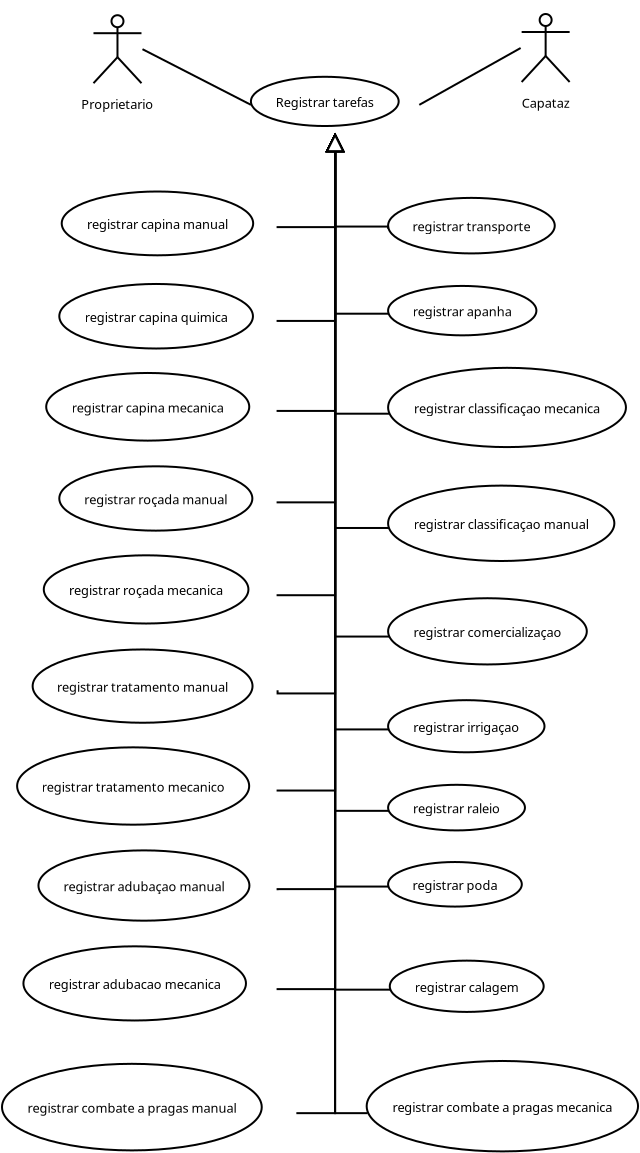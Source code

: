 <?xml version="1.0"?>
<diagram xmlns:dia="http://www.lysator.liu.se/~alla/dia/">
  <diagramdata>
    <attribute name="background">
      <color val="#ffffff"/>
    </attribute>
    <attribute name="paper">
      <composite type="paper">
        <attribute name="name">
          <string>#A4#</string>
        </attribute>
        <attribute name="tmargin">
          <real val="2.82"/>
        </attribute>
        <attribute name="bmargin">
          <real val="2.82"/>
        </attribute>
        <attribute name="lmargin">
          <real val="2.82"/>
        </attribute>
        <attribute name="rmargin">
          <real val="2.82"/>
        </attribute>
        <attribute name="is_portrait">
          <boolean val="true"/>
        </attribute>
        <attribute name="scaling">
          <real val="1"/>
        </attribute>
        <attribute name="fitto">
          <boolean val="false"/>
        </attribute>
      </composite>
    </attribute>
    <attribute name="grid">
      <composite type="grid">
        <attribute name="width_x">
          <real val="1"/>
        </attribute>
        <attribute name="width_y">
          <real val="1"/>
        </attribute>
        <attribute name="visible_x">
          <int val="1"/>
        </attribute>
        <attribute name="visible_y">
          <int val="1"/>
        </attribute>
      </composite>
    </attribute>
    <attribute name="guides">
      <composite type="guides">
        <attribute name="hguides"/>
        <attribute name="vguides"/>
      </composite>
    </attribute>
  </diagramdata>
  <layer name="Background" visible="true">
    <object type="UML - Actor" version="0" id="O0">
      <attribute name="obj_pos">
        <point val="31.828,2.65"/>
      </attribute>
      <attribute name="obj_bb">
        <rectangle val="29.692,0.35;33.965,5.91"/>
      </attribute>
      <attribute name="elem_corner">
        <point val="30.578,0.35"/>
      </attribute>
      <attribute name="elem_width">
        <real val="2.5"/>
      </attribute>
      <attribute name="elem_height">
        <real val="4.6"/>
      </attribute>
      <attribute name="text">
        <composite type="text">
          <attribute name="string">
            <string>#Proprietario#</string>
          </attribute>
          <attribute name="font">
            <font name="Helvetica"/>
          </attribute>
          <attribute name="height">
            <real val="0.8"/>
          </attribute>
          <attribute name="pos">
            <point val="31.828,5.75"/>
          </attribute>
          <attribute name="color">
            <color val="#000000"/>
          </attribute>
          <attribute name="alignment">
            <enum val="1"/>
          </attribute>
        </composite>
      </attribute>
    </object>
    <object type="UML - Usecase" version="0" id="O1">
      <attribute name="obj_pos">
        <point val="38.5,4.029"/>
      </attribute>
      <attribute name="obj_bb">
        <rectangle val="38.5,4.029;46.918,6.835"/>
      </attribute>
      <attribute name="elem_corner">
        <point val="38.5,4.029"/>
      </attribute>
      <attribute name="elem_width">
        <real val="8.418"/>
      </attribute>
      <attribute name="elem_height">
        <real val="2.806"/>
      </attribute>
      <attribute name="text">
        <composite type="text">
          <attribute name="string">
            <string>#Registrar tarefas#</string>
          </attribute>
          <attribute name="font">
            <font name="Helvetica"/>
          </attribute>
          <attribute name="height">
            <real val="0.8"/>
          </attribute>
          <attribute name="pos">
            <point val="42.709,5.672"/>
          </attribute>
          <attribute name="color">
            <color val="#000000"/>
          </attribute>
          <attribute name="alignment">
            <enum val="1"/>
          </attribute>
        </composite>
      </attribute>
      <attribute name="textout">
        <boolean val="false"/>
      </attribute>
      <attribute name="collaboration">
        <boolean val="false"/>
      </attribute>
    </object>
    <object type="Standard - Line" version="0" id="O2">
      <attribute name="obj_pos">
        <point val="38.5,5.432"/>
      </attribute>
      <attribute name="obj_bb">
        <rectangle val="33.029,2.6;38.55,5.482"/>
      </attribute>
      <attribute name="conn_endpoints">
        <point val="38.5,5.432"/>
        <point val="33.078,2.65"/>
      </attribute>
      <attribute name="numcp">
        <int val="1"/>
      </attribute>
      <connections>
        <connection handle="0" to="O1" connection="3"/>
        <connection handle="1" to="O0" connection="4"/>
      </connections>
    </object>
    <object type="UML - Usecase" version="0" id="O3">
      <attribute name="obj_pos">
        <point val="29.04,9.765"/>
      </attribute>
      <attribute name="obj_bb">
        <rectangle val="29.04,9.765;39.833,13.363"/>
      </attribute>
      <attribute name="elem_corner">
        <point val="29.04,9.765"/>
      </attribute>
      <attribute name="elem_width">
        <real val="10.793"/>
      </attribute>
      <attribute name="elem_height">
        <real val="3.598"/>
      </attribute>
      <attribute name="text">
        <composite type="text">
          <attribute name="string">
            <string>#registrar capina manual#</string>
          </attribute>
          <attribute name="font">
            <font name="Helvetica"/>
          </attribute>
          <attribute name="height">
            <real val="0.8"/>
          </attribute>
          <attribute name="pos">
            <point val="34.437,11.804"/>
          </attribute>
          <attribute name="color">
            <color val="#000000"/>
          </attribute>
          <attribute name="alignment">
            <enum val="1"/>
          </attribute>
        </composite>
      </attribute>
      <attribute name="textout">
        <boolean val="false"/>
      </attribute>
      <attribute name="collaboration">
        <boolean val="false"/>
      </attribute>
    </object>
    <object type="UML - Usecase" version="0" id="O4">
      <attribute name="obj_pos">
        <point val="28.919,14.388"/>
      </attribute>
      <attribute name="obj_bb">
        <rectangle val="28.919,14.388;39.833,18.026"/>
      </attribute>
      <attribute name="elem_corner">
        <point val="28.919,14.388"/>
      </attribute>
      <attribute name="elem_width">
        <real val="10.914"/>
      </attribute>
      <attribute name="elem_height">
        <real val="3.638"/>
      </attribute>
      <attribute name="text">
        <composite type="text">
          <attribute name="string">
            <string>#registrar capina quimica#</string>
          </attribute>
          <attribute name="font">
            <font name="Helvetica"/>
          </attribute>
          <attribute name="height">
            <real val="0.8"/>
          </attribute>
          <attribute name="pos">
            <point val="34.376,16.447"/>
          </attribute>
          <attribute name="color">
            <color val="#000000"/>
          </attribute>
          <attribute name="alignment">
            <enum val="1"/>
          </attribute>
        </composite>
      </attribute>
      <attribute name="textout">
        <boolean val="false"/>
      </attribute>
      <attribute name="collaboration">
        <boolean val="false"/>
      </attribute>
    </object>
    <object type="UML - Usecase" version="0" id="O5">
      <attribute name="obj_pos">
        <point val="28.264,18.838"/>
      </attribute>
      <attribute name="obj_bb">
        <rectangle val="28.264,18.838;39.833,22.694"/>
      </attribute>
      <attribute name="elem_corner">
        <point val="28.264,18.838"/>
      </attribute>
      <attribute name="elem_width">
        <real val="11.569"/>
      </attribute>
      <attribute name="elem_height">
        <real val="3.856"/>
      </attribute>
      <attribute name="text">
        <composite type="text">
          <attribute name="string">
            <string>#registrar capina mecanica#</string>
          </attribute>
          <attribute name="font">
            <font name="Helvetica"/>
          </attribute>
          <attribute name="height">
            <real val="0.8"/>
          </attribute>
          <attribute name="pos">
            <point val="34.049,21.006"/>
          </attribute>
          <attribute name="color">
            <color val="#000000"/>
          </attribute>
          <attribute name="alignment">
            <enum val="1"/>
          </attribute>
        </composite>
      </attribute>
      <attribute name="textout">
        <boolean val="false"/>
      </attribute>
      <attribute name="collaboration">
        <boolean val="false"/>
      </attribute>
    </object>
    <object type="UML - Usecase" version="0" id="O6">
      <attribute name="obj_pos">
        <point val="28.919,23.505"/>
      </attribute>
      <attribute name="obj_bb">
        <rectangle val="28.919,23.505;39.833,27.143"/>
      </attribute>
      <attribute name="elem_corner">
        <point val="28.919,23.505"/>
      </attribute>
      <attribute name="elem_width">
        <real val="10.914"/>
      </attribute>
      <attribute name="elem_height">
        <real val="3.638"/>
      </attribute>
      <attribute name="text">
        <composite type="text">
          <attribute name="string">
            <string>#registrar ro&#231;ada manual#</string>
          </attribute>
          <attribute name="font">
            <font name="Helvetica"/>
          </attribute>
          <attribute name="height">
            <real val="0.8"/>
          </attribute>
          <attribute name="pos">
            <point val="34.376,25.564"/>
          </attribute>
          <attribute name="color">
            <color val="#000000"/>
          </attribute>
          <attribute name="alignment">
            <enum val="1"/>
          </attribute>
        </composite>
      </attribute>
      <attribute name="textout">
        <boolean val="false"/>
      </attribute>
      <attribute name="collaboration">
        <boolean val="false"/>
      </attribute>
    </object>
    <object type="UML - Usecase" version="0" id="O7">
      <attribute name="obj_pos">
        <point val="28.143,27.955"/>
      </attribute>
      <attribute name="obj_bb">
        <rectangle val="28.143,27.955;39.833,31.851"/>
      </attribute>
      <attribute name="elem_corner">
        <point val="28.143,27.955"/>
      </attribute>
      <attribute name="elem_width">
        <real val="11.69"/>
      </attribute>
      <attribute name="elem_height">
        <real val="3.897"/>
      </attribute>
      <attribute name="text">
        <composite type="text">
          <attribute name="string">
            <string>#registrar ro&#231;ada mecanica#</string>
          </attribute>
          <attribute name="font">
            <font name="Helvetica"/>
          </attribute>
          <attribute name="height">
            <real val="0.8"/>
          </attribute>
          <attribute name="pos">
            <point val="33.988,30.143"/>
          </attribute>
          <attribute name="color">
            <color val="#000000"/>
          </attribute>
          <attribute name="alignment">
            <enum val="1"/>
          </attribute>
        </composite>
      </attribute>
      <attribute name="textout">
        <boolean val="false"/>
      </attribute>
      <attribute name="collaboration">
        <boolean val="false"/>
      </attribute>
    </object>
    <object type="UML - Usecase" version="0" id="O8">
      <attribute name="obj_pos">
        <point val="45.359,10.084"/>
      </attribute>
      <attribute name="obj_bb">
        <rectangle val="45.359,10.084;54.601,13.165"/>
      </attribute>
      <attribute name="elem_corner">
        <point val="45.359,10.084"/>
      </attribute>
      <attribute name="elem_width">
        <real val="9.242"/>
      </attribute>
      <attribute name="elem_height">
        <real val="3.081"/>
      </attribute>
      <attribute name="text">
        <composite type="text">
          <attribute name="string">
            <string>#registrar transporte#</string>
          </attribute>
          <attribute name="font">
            <font name="Helvetica"/>
          </attribute>
          <attribute name="height">
            <real val="0.8"/>
          </attribute>
          <attribute name="pos">
            <point val="49.98,11.864"/>
          </attribute>
          <attribute name="color">
            <color val="#000000"/>
          </attribute>
          <attribute name="alignment">
            <enum val="1"/>
          </attribute>
        </composite>
      </attribute>
      <attribute name="textout">
        <boolean val="false"/>
      </attribute>
      <attribute name="collaboration">
        <boolean val="false"/>
      </attribute>
    </object>
    <object type="UML - Usecase" version="0" id="O9">
      <attribute name="obj_pos">
        <point val="45.359,14.486"/>
      </attribute>
      <attribute name="obj_bb">
        <rectangle val="45.359,14.486;53.68,17.26"/>
      </attribute>
      <attribute name="elem_corner">
        <point val="45.359,14.486"/>
      </attribute>
      <attribute name="elem_width">
        <real val="8.321"/>
      </attribute>
      <attribute name="elem_height">
        <real val="2.774"/>
      </attribute>
      <attribute name="text">
        <composite type="text">
          <attribute name="string">
            <string>#registrar apanha#</string>
          </attribute>
          <attribute name="font">
            <font name="Helvetica"/>
          </attribute>
          <attribute name="height">
            <real val="0.8"/>
          </attribute>
          <attribute name="pos">
            <point val="49.519,16.113"/>
          </attribute>
          <attribute name="color">
            <color val="#000000"/>
          </attribute>
          <attribute name="alignment">
            <enum val="1"/>
          </attribute>
        </composite>
      </attribute>
      <attribute name="textout">
        <boolean val="false"/>
      </attribute>
      <attribute name="collaboration">
        <boolean val="false"/>
      </attribute>
    </object>
    <object type="UML - Generalization" version="0" id="O10">
      <attribute name="obj_pos">
        <point val="42.709,6.835"/>
      </attribute>
      <attribute name="obj_bb">
        <rectangle val="38.983,5.985;43.559,12.414"/>
      </attribute>
      <attribute name="orth_points">
        <point val="42.709,6.835"/>
        <point val="42.709,11.546"/>
        <point val="39.833,11.546"/>
        <point val="39.833,11.564"/>
      </attribute>
      <attribute name="orth_orient">
        <enum val="1"/>
        <enum val="0"/>
        <enum val="1"/>
      </attribute>
      <attribute name="name">
        <string/>
      </attribute>
      <attribute name="stereotype">
        <string/>
      </attribute>
      <connections>
        <connection handle="0" to="O1" connection="6"/>
        <connection handle="1" to="O3" connection="4"/>
      </connections>
    </object>
    <object type="UML - Generalization" version="0" id="O11">
      <attribute name="obj_pos">
        <point val="42.709,6.835"/>
      </attribute>
      <attribute name="obj_bb">
        <rectangle val="38.983,5.985;43.559,21.616"/>
      </attribute>
      <attribute name="orth_points">
        <point val="42.709,6.835"/>
        <point val="42.709,20.736"/>
        <point val="39.833,20.736"/>
        <point val="39.833,20.766"/>
      </attribute>
      <attribute name="orth_orient">
        <enum val="1"/>
        <enum val="0"/>
        <enum val="1"/>
      </attribute>
      <attribute name="name">
        <string/>
      </attribute>
      <attribute name="stereotype">
        <string/>
      </attribute>
      <connections>
        <connection handle="0" to="O1" connection="6"/>
        <connection handle="1" to="O5" connection="4"/>
      </connections>
    </object>
    <object type="UML - Generalization" version="0" id="O12">
      <attribute name="obj_pos">
        <point val="42.709,6.835"/>
      </attribute>
      <attribute name="obj_bb">
        <rectangle val="38.983,5.985;43.559,17.086"/>
      </attribute>
      <attribute name="orth_points">
        <point val="42.709,6.835"/>
        <point val="42.709,16.236"/>
        <point val="39.833,16.236"/>
        <point val="39.833,16.207"/>
      </attribute>
      <attribute name="orth_orient">
        <enum val="1"/>
        <enum val="0"/>
        <enum val="1"/>
      </attribute>
      <attribute name="name">
        <string/>
      </attribute>
      <attribute name="stereotype">
        <string/>
      </attribute>
      <connections>
        <connection handle="0" to="O1" connection="6"/>
        <connection handle="1" to="O4" connection="4"/>
      </connections>
    </object>
    <object type="UML - Generalization" version="0" id="O13">
      <attribute name="obj_pos">
        <point val="42.709,6.835"/>
      </attribute>
      <attribute name="obj_bb">
        <rectangle val="38.983,5.985;43.559,26.174"/>
      </attribute>
      <attribute name="orth_points">
        <point val="42.709,6.835"/>
        <point val="42.709,25.308"/>
        <point val="39.833,25.308"/>
        <point val="39.833,25.324"/>
      </attribute>
      <attribute name="orth_orient">
        <enum val="1"/>
        <enum val="0"/>
        <enum val="1"/>
      </attribute>
      <attribute name="name">
        <string/>
      </attribute>
      <attribute name="stereotype">
        <string/>
      </attribute>
      <connections>
        <connection handle="0" to="O1" connection="6"/>
        <connection handle="1" to="O6" connection="4"/>
      </connections>
    </object>
    <object type="UML - Generalization" version="0" id="O14">
      <attribute name="obj_pos">
        <point val="42.709,6.835"/>
      </attribute>
      <attribute name="obj_bb">
        <rectangle val="38.983,5.985;43.559,30.801"/>
      </attribute>
      <attribute name="orth_points">
        <point val="42.709,6.835"/>
        <point val="42.709,29.951"/>
        <point val="39.833,29.951"/>
        <point val="39.833,29.903"/>
      </attribute>
      <attribute name="orth_orient">
        <enum val="1"/>
        <enum val="0"/>
        <enum val="1"/>
      </attribute>
      <attribute name="name">
        <string/>
      </attribute>
      <attribute name="stereotype">
        <string/>
      </attribute>
      <connections>
        <connection handle="0" to="O1" connection="6"/>
        <connection handle="1" to="O7" connection="4"/>
      </connections>
    </object>
    <object type="UML - Generalization" version="0" id="O15">
      <attribute name="obj_pos">
        <point val="42.709,6.835"/>
      </attribute>
      <attribute name="obj_bb">
        <rectangle val="41.859,5.985;46.209,12.474"/>
      </attribute>
      <attribute name="orth_points">
        <point val="42.709,6.835"/>
        <point val="42.709,11.518"/>
        <point val="45.359,11.518"/>
        <point val="45.359,11.624"/>
      </attribute>
      <attribute name="orth_orient">
        <enum val="1"/>
        <enum val="0"/>
        <enum val="1"/>
      </attribute>
      <attribute name="name">
        <string/>
      </attribute>
      <attribute name="stereotype">
        <string/>
      </attribute>
      <connections>
        <connection handle="0" to="O1" connection="6"/>
        <connection handle="1" to="O8" connection="3"/>
      </connections>
    </object>
    <object type="UML - Generalization" version="0" id="O16">
      <attribute name="obj_pos">
        <point val="42.709,6.835"/>
      </attribute>
      <attribute name="obj_bb">
        <rectangle val="41.859,5.985;46.209,16.725"/>
      </attribute>
      <attribute name="orth_points">
        <point val="42.709,6.835"/>
        <point val="42.709,15.875"/>
        <point val="45.359,15.875"/>
        <point val="45.359,15.873"/>
      </attribute>
      <attribute name="orth_orient">
        <enum val="1"/>
        <enum val="0"/>
        <enum val="1"/>
      </attribute>
      <attribute name="name">
        <string/>
      </attribute>
      <attribute name="stereotype">
        <string/>
      </attribute>
      <connections>
        <connection handle="0" to="O1" connection="6"/>
        <connection handle="1" to="O9" connection="3"/>
      </connections>
    </object>
    <object type="UML - Usecase" version="0" id="O17">
      <attribute name="obj_pos">
        <point val="45.359,18.581"/>
      </attribute>
      <attribute name="obj_bb">
        <rectangle val="45.359,18.581;59.061,23.149"/>
      </attribute>
      <attribute name="elem_corner">
        <point val="45.359,18.581"/>
      </attribute>
      <attribute name="elem_width">
        <real val="13.702"/>
      </attribute>
      <attribute name="elem_height">
        <real val="4.567"/>
      </attribute>
      <attribute name="text">
        <composite type="text">
          <attribute name="string">
            <string>#registrar classifica&#231;ao mecanica#</string>
          </attribute>
          <attribute name="font">
            <font name="Helvetica"/>
          </attribute>
          <attribute name="height">
            <real val="0.8"/>
          </attribute>
          <attribute name="pos">
            <point val="52.21,21.105"/>
          </attribute>
          <attribute name="color">
            <color val="#000000"/>
          </attribute>
          <attribute name="alignment">
            <enum val="1"/>
          </attribute>
        </composite>
      </attribute>
      <attribute name="textout">
        <boolean val="false"/>
      </attribute>
      <attribute name="collaboration">
        <boolean val="false"/>
      </attribute>
    </object>
    <object type="UML - Usecase" version="0" id="O18">
      <attribute name="obj_pos">
        <point val="45.359,24.47"/>
      </attribute>
      <attribute name="obj_bb">
        <rectangle val="45.359,24.47;58.285,28.779"/>
      </attribute>
      <attribute name="elem_corner">
        <point val="45.359,24.47"/>
      </attribute>
      <attribute name="elem_width">
        <real val="12.926"/>
      </attribute>
      <attribute name="elem_height">
        <real val="4.309"/>
      </attribute>
      <attribute name="text">
        <composite type="text">
          <attribute name="string">
            <string>#registrar classifica&#231;ao manual#</string>
          </attribute>
          <attribute name="font">
            <font name="Helvetica"/>
          </attribute>
          <attribute name="height">
            <real val="0.8"/>
          </attribute>
          <attribute name="pos">
            <point val="51.822,26.865"/>
          </attribute>
          <attribute name="color">
            <color val="#000000"/>
          </attribute>
          <attribute name="alignment">
            <enum val="1"/>
          </attribute>
        </composite>
      </attribute>
      <attribute name="textout">
        <boolean val="false"/>
      </attribute>
      <attribute name="collaboration">
        <boolean val="false"/>
      </attribute>
    </object>
    <object type="UML - Usecase" version="0" id="O19">
      <attribute name="obj_pos">
        <point val="45.359,30.101"/>
      </attribute>
      <attribute name="obj_bb">
        <rectangle val="45.359,30.101;56.685,33.876"/>
      </attribute>
      <attribute name="elem_corner">
        <point val="45.359,30.101"/>
      </attribute>
      <attribute name="elem_width">
        <real val="11.326"/>
      </attribute>
      <attribute name="elem_height">
        <real val="3.775"/>
      </attribute>
      <attribute name="text">
        <composite type="text">
          <attribute name="string">
            <string>#registrar comercializa&#231;ao#</string>
          </attribute>
          <attribute name="font">
            <font name="Helvetica"/>
          </attribute>
          <attribute name="height">
            <real val="0.8"/>
          </attribute>
          <attribute name="pos">
            <point val="51.022,32.228"/>
          </attribute>
          <attribute name="color">
            <color val="#000000"/>
          </attribute>
          <attribute name="alignment">
            <enum val="1"/>
          </attribute>
        </composite>
      </attribute>
      <attribute name="textout">
        <boolean val="false"/>
      </attribute>
      <attribute name="collaboration">
        <boolean val="false"/>
      </attribute>
    </object>
    <object type="UML - Usecase" version="0" id="O20">
      <attribute name="obj_pos">
        <point val="27.586,32.663"/>
      </attribute>
      <attribute name="obj_bb">
        <rectangle val="27.586,32.663;39.833,36.745"/>
      </attribute>
      <attribute name="elem_corner">
        <point val="27.586,32.663"/>
      </attribute>
      <attribute name="elem_width">
        <real val="12.248"/>
      </attribute>
      <attribute name="elem_height">
        <real val="4.083"/>
      </attribute>
      <attribute name="text">
        <composite type="text">
          <attribute name="string">
            <string>#registrar tratamento manual#</string>
          </attribute>
          <attribute name="font">
            <font name="Helvetica"/>
          </attribute>
          <attribute name="height">
            <real val="0.8"/>
          </attribute>
          <attribute name="pos">
            <point val="33.709,34.944"/>
          </attribute>
          <attribute name="color">
            <color val="#000000"/>
          </attribute>
          <attribute name="alignment">
            <enum val="1"/>
          </attribute>
        </composite>
      </attribute>
      <attribute name="textout">
        <boolean val="false"/>
      </attribute>
      <attribute name="collaboration">
        <boolean val="false"/>
      </attribute>
    </object>
    <object type="UML - Usecase" version="0" id="O21">
      <attribute name="obj_pos">
        <point val="45.359,35.198"/>
      </attribute>
      <attribute name="obj_bb">
        <rectangle val="45.359,35.198;54.092,38.109"/>
      </attribute>
      <attribute name="elem_corner">
        <point val="45.359,35.198"/>
      </attribute>
      <attribute name="elem_width">
        <real val="8.733"/>
      </attribute>
      <attribute name="elem_height">
        <real val="2.911"/>
      </attribute>
      <attribute name="text">
        <composite type="text">
          <attribute name="string">
            <string>#registrar irriga&#231;ao#</string>
          </attribute>
          <attribute name="font">
            <font name="Helvetica"/>
          </attribute>
          <attribute name="height">
            <real val="0.8"/>
          </attribute>
          <attribute name="pos">
            <point val="49.725,36.893"/>
          </attribute>
          <attribute name="color">
            <color val="#000000"/>
          </attribute>
          <attribute name="alignment">
            <enum val="1"/>
          </attribute>
        </composite>
      </attribute>
      <attribute name="textout">
        <boolean val="false"/>
      </attribute>
      <attribute name="collaboration">
        <boolean val="false"/>
      </attribute>
    </object>
    <object type="UML - Generalization" version="0" id="O22">
      <attribute name="obj_pos">
        <point val="42.709,6.835"/>
      </attribute>
      <attribute name="obj_bb">
        <rectangle val="41.859,5.985;46.209,32.868"/>
      </attribute>
      <attribute name="orth_points">
        <point val="42.709,6.835"/>
        <point val="42.709,32.018"/>
        <point val="45.359,32.018"/>
        <point val="45.359,31.988"/>
      </attribute>
      <attribute name="orth_orient">
        <enum val="1"/>
        <enum val="0"/>
        <enum val="1"/>
      </attribute>
      <attribute name="name">
        <string/>
      </attribute>
      <attribute name="stereotype">
        <string/>
      </attribute>
      <connections>
        <connection handle="0" to="O1" connection="6"/>
        <connection handle="1" to="O19" connection="3"/>
      </connections>
    </object>
    <object type="UML - Generalization" version="0" id="O23">
      <attribute name="obj_pos">
        <point val="42.709,6.835"/>
      </attribute>
      <attribute name="obj_bb">
        <rectangle val="41.859,5.985;46.209,21.725"/>
      </attribute>
      <attribute name="orth_points">
        <point val="42.709,6.835"/>
        <point val="42.709,20.875"/>
        <point val="45.359,20.875"/>
        <point val="45.359,20.865"/>
      </attribute>
      <attribute name="orth_orient">
        <enum val="1"/>
        <enum val="0"/>
        <enum val="1"/>
      </attribute>
      <attribute name="name">
        <string/>
      </attribute>
      <attribute name="stereotype">
        <string/>
      </attribute>
      <connections>
        <connection handle="0" to="O1" connection="6"/>
        <connection handle="1" to="O17" connection="3"/>
      </connections>
    </object>
    <object type="UML - Generalization" version="0" id="O24">
      <attribute name="obj_pos">
        <point val="42.709,6.835"/>
      </attribute>
      <attribute name="obj_bb">
        <rectangle val="41.859,5.985;46.209,27.475"/>
      </attribute>
      <attribute name="orth_points">
        <point val="42.709,6.835"/>
        <point val="42.709,26.589"/>
        <point val="45.359,26.589"/>
        <point val="45.359,26.625"/>
      </attribute>
      <attribute name="orth_orient">
        <enum val="1"/>
        <enum val="0"/>
        <enum val="1"/>
      </attribute>
      <attribute name="name">
        <string/>
      </attribute>
      <attribute name="stereotype">
        <string/>
      </attribute>
      <connections>
        <connection handle="0" to="O1" connection="6"/>
        <connection handle="1" to="O18" connection="3"/>
      </connections>
    </object>
    <object type="UML - Generalization" version="0" id="O25">
      <attribute name="obj_pos">
        <point val="42.709,6.835"/>
      </attribute>
      <attribute name="obj_bb">
        <rectangle val="41.859,5.985;46.209,37.511"/>
      </attribute>
      <attribute name="orth_points">
        <point val="42.709,6.835"/>
        <point val="42.709,36.661"/>
        <point val="45.359,36.661"/>
        <point val="45.359,36.653"/>
      </attribute>
      <attribute name="orth_orient">
        <enum val="1"/>
        <enum val="0"/>
        <enum val="1"/>
      </attribute>
      <attribute name="name">
        <string/>
      </attribute>
      <attribute name="stereotype">
        <string/>
      </attribute>
      <connections>
        <connection handle="0" to="O1" connection="6"/>
        <connection handle="1" to="O21" connection="3"/>
      </connections>
    </object>
    <object type="UML - Generalization" version="0" id="O26">
      <attribute name="obj_pos">
        <point val="42.709,6.835"/>
      </attribute>
      <attribute name="obj_bb">
        <rectangle val="38.983,5.985;43.559,35.712"/>
      </attribute>
      <attribute name="orth_points">
        <point val="42.709,6.835"/>
        <point val="42.709,34.862"/>
        <point val="39.833,34.862"/>
        <point val="39.833,34.704"/>
      </attribute>
      <attribute name="orth_orient">
        <enum val="1"/>
        <enum val="0"/>
        <enum val="1"/>
      </attribute>
      <attribute name="name">
        <string/>
      </attribute>
      <attribute name="stereotype">
        <string/>
      </attribute>
      <connections>
        <connection handle="0" to="O1" connection="6"/>
        <connection handle="1" to="O20" connection="4"/>
      </connections>
    </object>
    <object type="UML - Usecase" version="0" id="O27">
      <attribute name="obj_pos">
        <point val="26.81,37.557"/>
      </attribute>
      <attribute name="obj_bb">
        <rectangle val="26.81,37.557;39.833,41.898"/>
      </attribute>
      <attribute name="elem_corner">
        <point val="26.81,37.557"/>
      </attribute>
      <attribute name="elem_width">
        <real val="13.023"/>
      </attribute>
      <attribute name="elem_height">
        <real val="4.341"/>
      </attribute>
      <attribute name="text">
        <composite type="text">
          <attribute name="string">
            <string>#registrar tratamento mecanico#</string>
          </attribute>
          <attribute name="font">
            <font name="Helvetica"/>
          </attribute>
          <attribute name="height">
            <real val="0.8"/>
          </attribute>
          <attribute name="pos">
            <point val="33.322,39.967"/>
          </attribute>
          <attribute name="color">
            <color val="#000000"/>
          </attribute>
          <attribute name="alignment">
            <enum val="1"/>
          </attribute>
        </composite>
      </attribute>
      <attribute name="textout">
        <boolean val="false"/>
      </attribute>
      <attribute name="collaboration">
        <boolean val="false"/>
      </attribute>
    </object>
    <object type="UML - Usecase" version="0" id="O28">
      <attribute name="obj_pos">
        <point val="27.877,42.709"/>
      </attribute>
      <attribute name="obj_bb">
        <rectangle val="27.877,42.709;39.833,46.694"/>
      </attribute>
      <attribute name="elem_corner">
        <point val="27.877,42.709"/>
      </attribute>
      <attribute name="elem_width">
        <real val="11.957"/>
      </attribute>
      <attribute name="elem_height">
        <real val="3.986"/>
      </attribute>
      <attribute name="text">
        <composite type="text">
          <attribute name="string">
            <string>#registrar aduba&#231;ao manual#</string>
          </attribute>
          <attribute name="font">
            <font name="Helvetica"/>
          </attribute>
          <attribute name="height">
            <real val="0.8"/>
          </attribute>
          <attribute name="pos">
            <point val="33.855,44.942"/>
          </attribute>
          <attribute name="color">
            <color val="#000000"/>
          </attribute>
          <attribute name="alignment">
            <enum val="1"/>
          </attribute>
        </composite>
      </attribute>
      <attribute name="textout">
        <boolean val="false"/>
      </attribute>
      <attribute name="collaboration">
        <boolean val="false"/>
      </attribute>
    </object>
    <object type="UML - Usecase" version="0" id="O29">
      <attribute name="obj_pos">
        <point val="27.125,47.506"/>
      </attribute>
      <attribute name="obj_bb">
        <rectangle val="27.125,47.506;39.833,51.742"/>
      </attribute>
      <attribute name="elem_corner">
        <point val="27.125,47.506"/>
      </attribute>
      <attribute name="elem_width">
        <real val="12.708"/>
      </attribute>
      <attribute name="elem_height">
        <real val="4.236"/>
      </attribute>
      <attribute name="text">
        <composite type="text">
          <attribute name="string">
            <string>#registrar adubacao mecanica#</string>
          </attribute>
          <attribute name="font">
            <font name="Helvetica"/>
          </attribute>
          <attribute name="height">
            <real val="0.8"/>
          </attribute>
          <attribute name="pos">
            <point val="33.479,49.864"/>
          </attribute>
          <attribute name="color">
            <color val="#000000"/>
          </attribute>
          <attribute name="alignment">
            <enum val="1"/>
          </attribute>
        </composite>
      </attribute>
      <attribute name="textout">
        <boolean val="false"/>
      </attribute>
      <attribute name="collaboration">
        <boolean val="false"/>
      </attribute>
    </object>
    <object type="UML - Usecase" version="0" id="O30">
      <attribute name="obj_pos">
        <point val="26.054,53.381"/>
      </attribute>
      <attribute name="obj_bb">
        <rectangle val="26.054,53.381;40.822,58.304"/>
      </attribute>
      <attribute name="elem_corner">
        <point val="26.054,53.381"/>
      </attribute>
      <attribute name="elem_width">
        <real val="14.768"/>
      </attribute>
      <attribute name="elem_height">
        <real val="4.923"/>
      </attribute>
      <attribute name="text">
        <composite type="text">
          <attribute name="string">
            <string>#registrar combate a pragas manual#</string>
          </attribute>
          <attribute name="font">
            <font name="Helvetica"/>
          </attribute>
          <attribute name="height">
            <real val="0.8"/>
          </attribute>
          <attribute name="pos">
            <point val="33.438,56.082"/>
          </attribute>
          <attribute name="color">
            <color val="#000000"/>
          </attribute>
          <attribute name="alignment">
            <enum val="1"/>
          </attribute>
        </composite>
      </attribute>
      <attribute name="textout">
        <boolean val="false"/>
      </attribute>
      <attribute name="collaboration">
        <boolean val="false"/>
      </attribute>
    </object>
    <object type="UML - Usecase" version="0" id="O31">
      <attribute name="obj_pos">
        <point val="45.359,39.43"/>
      </attribute>
      <attribute name="obj_bb">
        <rectangle val="45.359,39.43;52.977,41.969"/>
      </attribute>
      <attribute name="elem_corner">
        <point val="45.359,39.43"/>
      </attribute>
      <attribute name="elem_width">
        <real val="7.618"/>
      </attribute>
      <attribute name="elem_height">
        <real val="2.539"/>
      </attribute>
      <attribute name="text">
        <composite type="text">
          <attribute name="string">
            <string>#registrar raleio#</string>
          </attribute>
          <attribute name="font">
            <font name="Helvetica"/>
          </attribute>
          <attribute name="height">
            <real val="0.8"/>
          </attribute>
          <attribute name="pos">
            <point val="49.168,40.94"/>
          </attribute>
          <attribute name="color">
            <color val="#000000"/>
          </attribute>
          <attribute name="alignment">
            <enum val="1"/>
          </attribute>
        </composite>
      </attribute>
      <attribute name="textout">
        <boolean val="false"/>
      </attribute>
      <attribute name="collaboration">
        <boolean val="false"/>
      </attribute>
    </object>
    <object type="UML - Usecase" version="0" id="O32">
      <attribute name="obj_pos">
        <point val="45.359,43.291"/>
      </attribute>
      <attribute name="obj_bb">
        <rectangle val="45.359,43.291;52.807,45.774"/>
      </attribute>
      <attribute name="elem_corner">
        <point val="45.359,43.291"/>
      </attribute>
      <attribute name="elem_width">
        <real val="7.448"/>
      </attribute>
      <attribute name="elem_height">
        <real val="2.483"/>
      </attribute>
      <attribute name="text">
        <composite type="text">
          <attribute name="string">
            <string>#registrar poda#</string>
          </attribute>
          <attribute name="font">
            <font name="Helvetica"/>
          </attribute>
          <attribute name="height">
            <real val="0.8"/>
          </attribute>
          <attribute name="pos">
            <point val="49.083,44.772"/>
          </attribute>
          <attribute name="color">
            <color val="#000000"/>
          </attribute>
          <attribute name="alignment">
            <enum val="1"/>
          </attribute>
        </composite>
      </attribute>
      <attribute name="textout">
        <boolean val="false"/>
      </attribute>
      <attribute name="collaboration">
        <boolean val="false"/>
      </attribute>
    </object>
    <object type="UML - Usecase" version="0" id="O33">
      <attribute name="obj_pos">
        <point val="44.288,53.238"/>
      </attribute>
      <attribute name="obj_bb">
        <rectangle val="44.288,53.238;59.832,58.419"/>
      </attribute>
      <attribute name="elem_corner">
        <point val="44.288,53.238"/>
      </attribute>
      <attribute name="elem_width">
        <real val="15.544"/>
      </attribute>
      <attribute name="elem_height">
        <real val="5.181"/>
      </attribute>
      <attribute name="text">
        <composite type="text">
          <attribute name="string">
            <string>#registrar combate a pragas mecanica#</string>
          </attribute>
          <attribute name="font">
            <font name="Helvetica"/>
          </attribute>
          <attribute name="height">
            <real val="0.8"/>
          </attribute>
          <attribute name="pos">
            <point val="52.06,56.069"/>
          </attribute>
          <attribute name="color">
            <color val="#000000"/>
          </attribute>
          <attribute name="alignment">
            <enum val="1"/>
          </attribute>
        </composite>
      </attribute>
      <attribute name="textout">
        <boolean val="false"/>
      </attribute>
      <attribute name="collaboration">
        <boolean val="false"/>
      </attribute>
    </object>
    <object type="UML - Generalization" version="0" id="O34">
      <attribute name="obj_pos">
        <point val="42.709,6.835"/>
      </attribute>
      <attribute name="obj_bb">
        <rectangle val="39.972,5.985;43.559,56.698"/>
      </attribute>
      <attribute name="orth_points">
        <point val="42.709,6.835"/>
        <point val="42.709,55.848"/>
        <point val="40.822,55.848"/>
        <point val="40.822,55.842"/>
      </attribute>
      <attribute name="orth_orient">
        <enum val="1"/>
        <enum val="0"/>
        <enum val="1"/>
      </attribute>
      <attribute name="name">
        <string/>
      </attribute>
      <attribute name="stereotype">
        <string/>
      </attribute>
      <connections>
        <connection handle="0" to="O1" connection="6"/>
        <connection handle="1" to="O30" connection="4"/>
      </connections>
    </object>
    <object type="UML - Generalization" version="0" id="O35">
      <attribute name="obj_pos">
        <point val="42.709,6.835"/>
      </attribute>
      <attribute name="obj_bb">
        <rectangle val="41.859,5.985;46.209,41.582"/>
      </attribute>
      <attribute name="orth_points">
        <point val="42.709,6.835"/>
        <point val="42.709,40.732"/>
        <point val="45.359,40.732"/>
        <point val="45.359,40.7"/>
      </attribute>
      <attribute name="orth_orient">
        <enum val="1"/>
        <enum val="0"/>
        <enum val="1"/>
      </attribute>
      <attribute name="name">
        <string/>
      </attribute>
      <attribute name="stereotype">
        <string/>
      </attribute>
      <connections>
        <connection handle="0" to="O1" connection="6"/>
        <connection handle="1" to="O31" connection="3"/>
      </connections>
    </object>
    <object type="UML - Generalization" version="0" id="O36">
      <attribute name="obj_pos">
        <point val="42.709,6.835"/>
      </attribute>
      <attribute name="obj_bb">
        <rectangle val="41.859,5.985;46.209,45.382"/>
      </attribute>
      <attribute name="orth_points">
        <point val="42.709,6.835"/>
        <point val="42.709,44.518"/>
        <point val="45.359,44.518"/>
        <point val="45.359,44.532"/>
      </attribute>
      <attribute name="orth_orient">
        <enum val="1"/>
        <enum val="0"/>
        <enum val="1"/>
      </attribute>
      <attribute name="name">
        <string/>
      </attribute>
      <attribute name="stereotype">
        <string/>
      </attribute>
      <connections>
        <connection handle="0" to="O1" connection="6"/>
        <connection handle="1" to="O32" connection="3"/>
      </connections>
    </object>
    <object type="UML - Generalization" version="0" id="O37">
      <attribute name="obj_pos">
        <point val="42.709,6.835"/>
      </attribute>
      <attribute name="obj_bb">
        <rectangle val="41.859,5.985;45.138,56.698"/>
      </attribute>
      <attribute name="orth_points">
        <point val="42.709,6.835"/>
        <point val="42.709,55.848"/>
        <point val="44.288,55.848"/>
        <point val="44.288,55.829"/>
      </attribute>
      <attribute name="orth_orient">
        <enum val="1"/>
        <enum val="0"/>
        <enum val="1"/>
      </attribute>
      <attribute name="name">
        <string/>
      </attribute>
      <attribute name="stereotype">
        <string/>
      </attribute>
      <connections>
        <connection handle="0" to="O1" connection="6"/>
        <connection handle="1" to="O33" connection="3"/>
      </connections>
    </object>
    <object type="UML - Generalization" version="0" id="O38">
      <attribute name="obj_pos">
        <point val="42.709,6.835"/>
      </attribute>
      <attribute name="obj_bb">
        <rectangle val="38.983,5.985;43.559,40.577"/>
      </attribute>
      <attribute name="orth_points">
        <point val="42.709,6.835"/>
        <point val="42.709,39.717"/>
        <point val="39.833,39.717"/>
        <point val="39.833,39.727"/>
      </attribute>
      <attribute name="orth_orient">
        <enum val="1"/>
        <enum val="0"/>
        <enum val="1"/>
      </attribute>
      <attribute name="name">
        <string/>
      </attribute>
      <attribute name="stereotype">
        <string/>
      </attribute>
      <connections>
        <connection handle="0" to="O1" connection="6"/>
        <connection handle="1" to="O27" connection="4"/>
      </connections>
    </object>
    <object type="UML - Generalization" version="0" id="O39">
      <attribute name="obj_pos">
        <point val="42.709,6.835"/>
      </attribute>
      <attribute name="obj_bb">
        <rectangle val="38.983,5.985;43.559,45.552"/>
      </attribute>
      <attribute name="orth_points">
        <point val="42.709,6.835"/>
        <point val="42.709,44.646"/>
        <point val="39.833,44.646"/>
        <point val="39.833,44.702"/>
      </attribute>
      <attribute name="orth_orient">
        <enum val="1"/>
        <enum val="0"/>
        <enum val="1"/>
      </attribute>
      <attribute name="name">
        <string/>
      </attribute>
      <attribute name="stereotype">
        <string/>
      </attribute>
      <connections>
        <connection handle="0" to="O1" connection="6"/>
        <connection handle="1" to="O28" connection="4"/>
      </connections>
    </object>
    <object type="UML - Generalization" version="0" id="O40">
      <attribute name="obj_pos">
        <point val="42.709,6.835"/>
      </attribute>
      <attribute name="obj_bb">
        <rectangle val="38.983,5.985;43.559,50.496"/>
      </attribute>
      <attribute name="orth_points">
        <point val="42.709,6.835"/>
        <point val="42.709,49.646"/>
        <point val="39.833,49.646"/>
        <point val="39.833,49.624"/>
      </attribute>
      <attribute name="orth_orient">
        <enum val="1"/>
        <enum val="0"/>
        <enum val="1"/>
      </attribute>
      <attribute name="name">
        <string/>
      </attribute>
      <attribute name="stereotype">
        <string/>
      </attribute>
      <connections>
        <connection handle="0" to="O1" connection="6"/>
        <connection handle="1" to="O29" connection="4"/>
      </connections>
    </object>
    <object type="UML - Actor" version="0" id="O41">
      <attribute name="obj_pos">
        <point val="53.236,2.59"/>
      </attribute>
      <attribute name="obj_bb">
        <rectangle val="51.67,0.29;54.803,5.85"/>
      </attribute>
      <attribute name="elem_corner">
        <point val="51.986,0.29"/>
      </attribute>
      <attribute name="elem_width">
        <real val="2.5"/>
      </attribute>
      <attribute name="elem_height">
        <real val="4.6"/>
      </attribute>
      <attribute name="text">
        <composite type="text">
          <attribute name="string">
            <string>#Capataz#</string>
          </attribute>
          <attribute name="font">
            <font name="Helvetica"/>
          </attribute>
          <attribute name="height">
            <real val="0.8"/>
          </attribute>
          <attribute name="pos">
            <point val="53.236,5.69"/>
          </attribute>
          <attribute name="color">
            <color val="#000000"/>
          </attribute>
          <attribute name="alignment">
            <enum val="1"/>
          </attribute>
        </composite>
      </attribute>
    </object>
    <object type="Standard - Line" version="0" id="O42">
      <attribute name="obj_pos">
        <point val="46.918,5.432"/>
      </attribute>
      <attribute name="obj_bb">
        <rectangle val="46.868,2.54;52.036,5.482"/>
      </attribute>
      <attribute name="conn_endpoints">
        <point val="46.918,5.432"/>
        <point val="51.986,2.59"/>
      </attribute>
      <attribute name="numcp">
        <int val="1"/>
      </attribute>
      <connections>
        <connection handle="0" to="O1" connection="4"/>
        <connection handle="1" to="O41" connection="3"/>
      </connections>
    </object>
    <object type="UML - Usecase" version="0" id="O43">
      <attribute name="obj_pos">
        <point val="45.443,48.221"/>
      </attribute>
      <attribute name="obj_bb">
        <rectangle val="45.443,48.221;54.103,51.108"/>
      </attribute>
      <attribute name="elem_corner">
        <point val="45.443,48.221"/>
      </attribute>
      <attribute name="elem_width">
        <real val="8.66"/>
      </attribute>
      <attribute name="elem_height">
        <real val="2.887"/>
      </attribute>
      <attribute name="text">
        <composite type="text">
          <attribute name="string">
            <string>#registrar calagem#</string>
          </attribute>
          <attribute name="font">
            <font name="Helvetica"/>
          </attribute>
          <attribute name="height">
            <real val="0.8"/>
          </attribute>
          <attribute name="pos">
            <point val="49.773,49.904"/>
          </attribute>
          <attribute name="color">
            <color val="#000000"/>
          </attribute>
          <attribute name="alignment">
            <enum val="1"/>
          </attribute>
        </composite>
      </attribute>
      <attribute name="textout">
        <boolean val="false"/>
      </attribute>
      <attribute name="collaboration">
        <boolean val="false"/>
      </attribute>
    </object>
    <object type="UML - Generalization" version="0" id="O44">
      <attribute name="obj_pos">
        <point val="42.709,6.835"/>
      </attribute>
      <attribute name="obj_bb">
        <rectangle val="41.859,5.985;46.293,50.523"/>
      </attribute>
      <attribute name="orth_points">
        <point val="42.709,6.835"/>
        <point val="42.709,49.673"/>
        <point val="45.443,49.673"/>
        <point val="45.443,49.664"/>
      </attribute>
      <attribute name="orth_orient">
        <enum val="1"/>
        <enum val="0"/>
        <enum val="1"/>
      </attribute>
      <attribute name="name">
        <string/>
      </attribute>
      <attribute name="stereotype">
        <string/>
      </attribute>
      <connections>
        <connection handle="0" to="O1" connection="6"/>
        <connection handle="1" to="O43" connection="3"/>
      </connections>
    </object>
  </layer>
</diagram>
